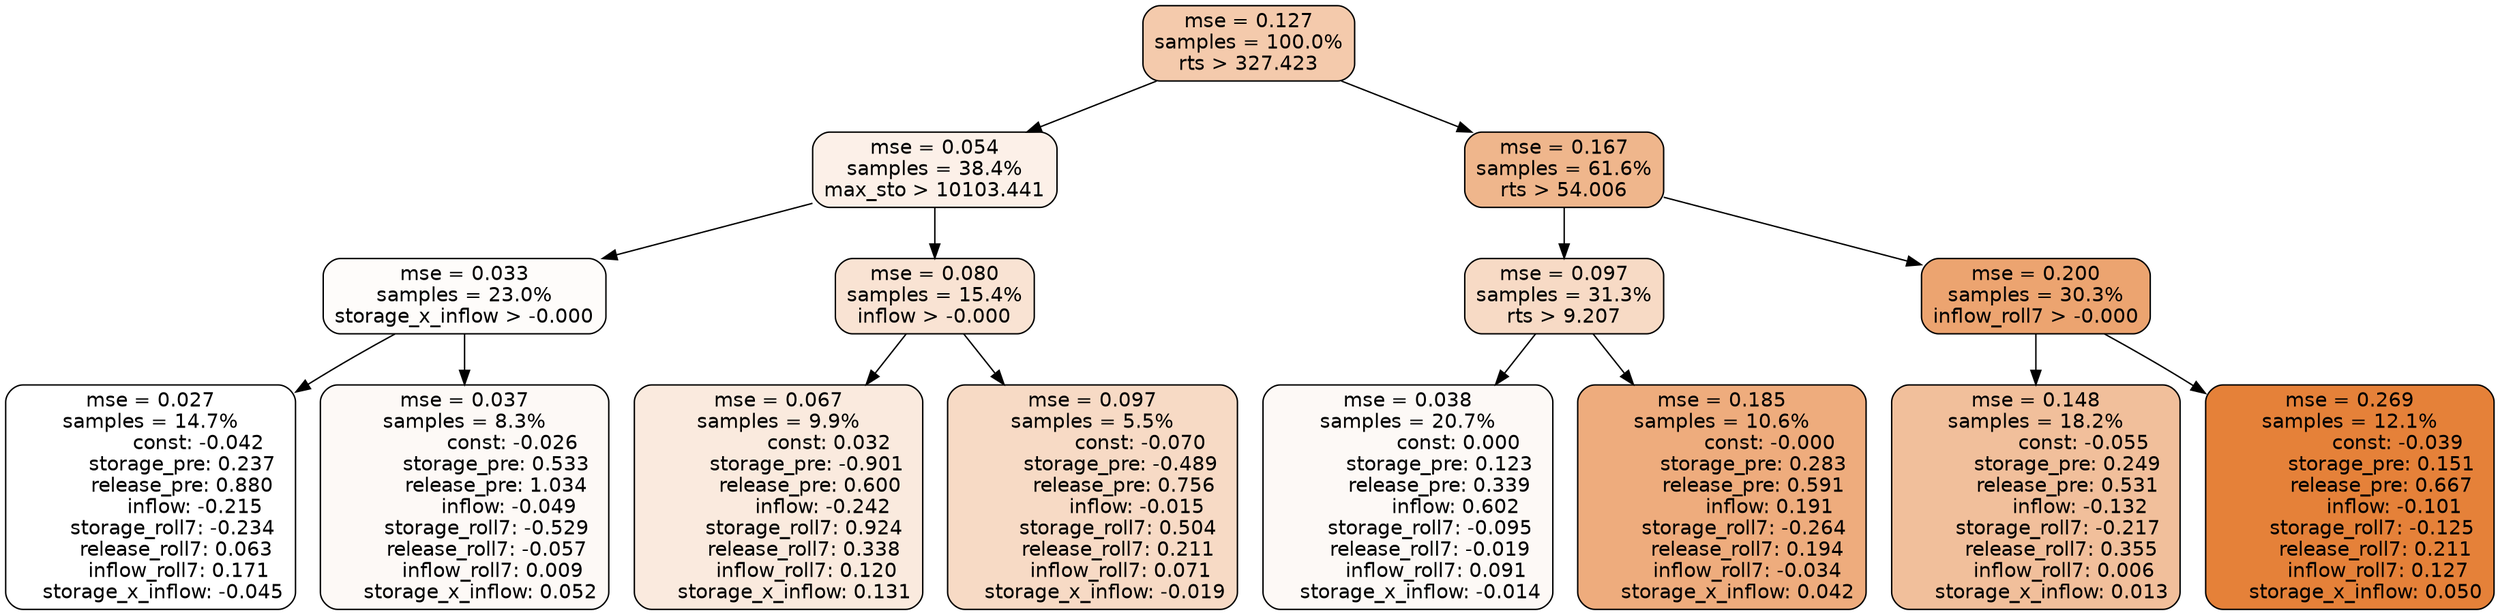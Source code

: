 digraph tree {
node [shape=rectangle, style="filled, rounded", color="black", fontname=helvetica] ;
edge [fontname=helvetica] ;
	"0" [label="mse = 0.127
samples = 100.0%
rts > 327.423", fillcolor="#f4caac"]
	"8" [label="mse = 0.054
samples = 38.4%
max_sto > 10103.441", fillcolor="#fcf0e8"]
	"1" [label="mse = 0.167
samples = 61.6%
rts > 54.006", fillcolor="#efb68c"]
	"9" [label="mse = 0.033
samples = 23.0%
storage_x_inflow > -0.000", fillcolor="#fefcfa"]
	"12" [label="mse = 0.080
samples = 15.4%
inflow > -0.000", fillcolor="#f9e3d3"]
	"2" [label="mse = 0.097
samples = 31.3%
rts > 9.207", fillcolor="#f7dac5"]
	"5" [label="mse = 0.200
samples = 30.3%
inflow_roll7 > -0.000", fillcolor="#eca470"]
	"10" [label="mse = 0.027
samples = 14.7%
               const: -0.042
          storage_pre: 0.237
          release_pre: 0.880
              inflow: -0.215
       storage_roll7: -0.234
        release_roll7: 0.063
         inflow_roll7: 0.171
    storage_x_inflow: -0.045", fillcolor="#ffffff"]
	"11" [label="mse = 0.037
samples = 8.3%
               const: -0.026
          storage_pre: 0.533
          release_pre: 1.034
              inflow: -0.049
       storage_roll7: -0.529
       release_roll7: -0.057
         inflow_roll7: 0.009
     storage_x_inflow: 0.052", fillcolor="#fdf9f6"]
	"13" [label="mse = 0.067
samples = 9.9%
                const: 0.032
         storage_pre: -0.901
          release_pre: 0.600
              inflow: -0.242
        storage_roll7: 0.924
        release_roll7: 0.338
         inflow_roll7: 0.120
     storage_x_inflow: 0.131", fillcolor="#faeade"]
	"14" [label="mse = 0.097
samples = 5.5%
               const: -0.070
         storage_pre: -0.489
          release_pre: 0.756
              inflow: -0.015
        storage_roll7: 0.504
        release_roll7: 0.211
         inflow_roll7: 0.071
    storage_x_inflow: -0.019", fillcolor="#f7dac5"]
	"3" [label="mse = 0.038
samples = 20.7%
                const: 0.000
          storage_pre: 0.123
          release_pre: 0.339
               inflow: 0.602
       storage_roll7: -0.095
       release_roll7: -0.019
         inflow_roll7: 0.091
    storage_x_inflow: -0.014", fillcolor="#fdf9f6"]
	"4" [label="mse = 0.185
samples = 10.6%
               const: -0.000
          storage_pre: 0.283
          release_pre: 0.591
               inflow: 0.191
       storage_roll7: -0.264
        release_roll7: 0.194
        inflow_roll7: -0.034
     storage_x_inflow: 0.042", fillcolor="#eeac7d"]
	"6" [label="mse = 0.148
samples = 18.2%
               const: -0.055
          storage_pre: 0.249
          release_pre: 0.531
              inflow: -0.132
       storage_roll7: -0.217
        release_roll7: 0.355
         inflow_roll7: 0.006
     storage_x_inflow: 0.013", fillcolor="#f1bf9b"]
	"7" [label="mse = 0.269
samples = 12.1%
               const: -0.039
          storage_pre: 0.151
          release_pre: 0.667
              inflow: -0.101
       storage_roll7: -0.125
        release_roll7: 0.211
         inflow_roll7: 0.127
     storage_x_inflow: 0.050", fillcolor="#e58139"]

	"0" -> "1"
	"0" -> "8"
	"8" -> "9"
	"8" -> "12"
	"1" -> "2"
	"1" -> "5"
	"9" -> "10"
	"9" -> "11"
	"12" -> "13"
	"12" -> "14"
	"2" -> "3"
	"2" -> "4"
	"5" -> "6"
	"5" -> "7"
}